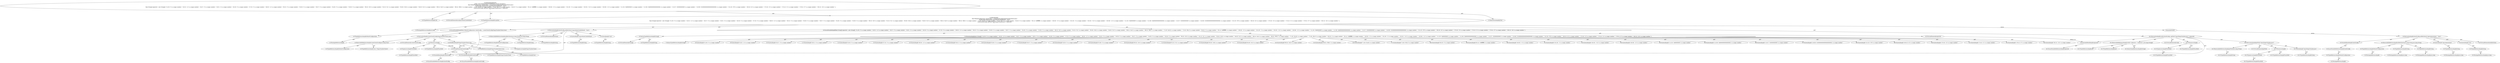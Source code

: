 digraph "testIgnoreHashCodeMethod#?" {
0 [label="3:CtTypeReferenceImpl@void" shape=ellipse]
1 [label="3:CtVirtualElement@testIgnoreHashCodeMethod" shape=ellipse]
2 [label="3:CtTypeReferenceImpl@Exception" shape=ellipse]
3 [label="3:CtPackageReferenceImpl@java.lang" shape=ellipse]
4 [label="4:CtTypeReferenceImpl@DefaultConfiguration" shape=ellipse]
5 [label="4:CtPackageReferenceImpl@" shape=ellipse]
6 [label="4:CtExecutableReferenceImpl@createCheckConfig(java.lang.Class)" shape=ellipse]
7 [label="4:CtTypeReferenceImpl@DefaultConfiguration" shape=ellipse]
8 [label="4:CtTypeReferenceImpl@Class<MagicNumberCheck>" shape=ellipse]
9 [label="4:CtVirtualElement@createCheckConfig" shape=ellipse]
10 [label="4:CtTypeAccessImpl@PlaceHold" shape=ellipse]
11 [label="4:CtTypeReferenceImpl@PlaceHold" shape=ellipse]
12 [label="4:CtThisAccessImpl@" shape=ellipse]
13 [label="4:CtTypeReferenceImpl@PlaceHold" shape=ellipse]
14 [label="4:CtFieldReferenceImpl@MagicNumberCheck.class" shape=ellipse]
15 [label="4:CtTypeReferenceImpl@MagicNumberCheck" shape=ellipse]
16 [label="4:CtTypeReferenceImpl@Class" shape=ellipse]
17 [label="4:CtFieldReadImpl@MagicNumberCheck.class" shape=ellipse]
18 [label="4:CtTypeAccessImpl@MagicNumberCheck" shape=ellipse]
19 [label="4:CtInvocationImpl@createCheckConfig(MagicNumberCheck.class)" shape=ellipse]
20 [label="4:CtVirtualElement@checkConfig" shape=ellipse]
21 [label="4:CtLocalVariableImpl@final DefaultConfiguration checkConfig = createCheckConfig(MagicNumberCheck.class)" shape=ellipse]
22 [label="5:CtExecutableReferenceImpl@addAttribute(java.lang.String,java.lang.String)" shape=ellipse]
23 [label="5:CtTypeReferenceImpl@DefaultConfiguration" shape=ellipse]
24 [label="5:CtTypeReferenceImpl@String" shape=ellipse]
25 [label="5:CtTypeReferenceImpl@String" shape=ellipse]
26 [label="5:CtVirtualElement@addAttribute" shape=ellipse]
27 [label="5:CtVariableReadImpl@checkConfig" shape=ellipse]
28 [label="5:CtLocalVariableReferenceImpl@checkConfig" shape=ellipse]
29 [label="5:CtLiteralImpl@\"ignoreHashCodeMethod\"" shape=ellipse]
30 [label="5:CtTypeReferenceImpl@String" shape=ellipse]
31 [label="5:CtLiteralImpl@\"true\"" shape=ellipse]
32 [label="5:CtTypeReferenceImpl@String" shape=ellipse]
33 [label="5:CtInvocationImpl@checkConfig.addAttribute(\"ignoreHashCodeMethod\", \"true\")" shape=ellipse]
34 [label="6:CtVirtualElement@String[]" shape=ellipse]
35 [label="6:CtArrayTypeReferenceImpl@String[]" shape=ellipse]
36 [label="6:CtTypeReferenceImpl@String" shape=ellipse]
37 [label="7:CtNewArrayImpl@new String[]\{ \"41:26: '3' is a magic number.\", \"42:32: '1.5' is a magic number.\", \"43:27: '3' is a magic number.\", \"43:31: '4' is a magic number.\", \"45:29: '3' is a magic number.\", \"47:23: '3' is a magic number.\", \"48:26: '1.5' is a magic number.\", \"50:22: '3' is a magic number.\", \"50:29: '5' is a magic number.\", \"50:37: '3' is a magic number.\", \"54:26: '3' is a magic number.\", \"55:39: '3' is a magic number.\", \"60:25: '010' is a magic number.\", \"61:25: '011' is a magic number.\", \"63:30: '010L' is a magic number.\", \"64:30: '011l' is a magic number.\", \"68:24: '0x10' is a magic number.\", \"69:24: '0X011' is a magic number.\", \"71:29: '0x10L' is a magic number.\", \"72:29: '0X11l' is a magic number.\", \"85:28: '3' is a magic number.\", \"92:14: '0xffffffffL' is a magic number.\", \"100:30: '+3' is a magic number.\", \"101:29: '-2' is a magic number.\", \"102:35: '+3.5' is a magic number.\", \"103:36: '-2.5' is a magic number.\", \"111:35: '0x80000000' is a magic number.\", \"112:36: '0x8000000000000000L' is a magic number.\", \"115:37: '020000000000' is a magic number.\", \"116:38: '01000000000000000000000L' is a magic number.\", \"131:20: '378' is a magic number.\", \"165:16: '42' is a magic number.\", \"170:16: '13' is a magic number.\", \"174:15: '21' is a magic number.\", \"178:15: '37' is a magic number.\", \"182:15: '101' is a magic number.\" \}" shape=ellipse]
38 [label="7:CtArrayTypeReferenceImpl@String[]" shape=ellipse]
39 [label="8:CtLiteralImpl@\"41:26: '3' is a magic number.\"" shape=ellipse]
40 [label="9:CtLiteralImpl@\"42:32: '1.5' is a magic number.\"" shape=ellipse]
41 [label="10:CtLiteralImpl@\"43:27: '3' is a magic number.\"" shape=ellipse]
42 [label="11:CtLiteralImpl@\"43:31: '4' is a magic number.\"" shape=ellipse]
43 [label="12:CtLiteralImpl@\"45:29: '3' is a magic number.\"" shape=ellipse]
44 [label="13:CtLiteralImpl@\"47:23: '3' is a magic number.\"" shape=ellipse]
45 [label="14:CtLiteralImpl@\"48:26: '1.5' is a magic number.\"" shape=ellipse]
46 [label="15:CtLiteralImpl@\"50:22: '3' is a magic number.\"" shape=ellipse]
47 [label="16:CtLiteralImpl@\"50:29: '5' is a magic number.\"" shape=ellipse]
48 [label="17:CtLiteralImpl@\"50:37: '3' is a magic number.\"" shape=ellipse]
49 [label="18:CtLiteralImpl@\"54:26: '3' is a magic number.\"" shape=ellipse]
50 [label="19:CtLiteralImpl@\"55:39: '3' is a magic number.\"" shape=ellipse]
51 [label="20:CtLiteralImpl@\"60:25: '010' is a magic number.\"" shape=ellipse]
52 [label="21:CtLiteralImpl@\"61:25: '011' is a magic number.\"" shape=ellipse]
53 [label="22:CtLiteralImpl@\"63:30: '010L' is a magic number.\"" shape=ellipse]
54 [label="23:CtLiteralImpl@\"64:30: '011l' is a magic number.\"" shape=ellipse]
55 [label="24:CtLiteralImpl@\"68:24: '0x10' is a magic number.\"" shape=ellipse]
56 [label="25:CtLiteralImpl@\"69:24: '0X011' is a magic number.\"" shape=ellipse]
57 [label="26:CtLiteralImpl@\"71:29: '0x10L' is a magic number.\"" shape=ellipse]
58 [label="27:CtLiteralImpl@\"72:29: '0X11l' is a magic number.\"" shape=ellipse]
59 [label="28:CtLiteralImpl@\"85:28: '3' is a magic number.\"" shape=ellipse]
60 [label="29:CtLiteralImpl@\"92:14: '0xffffffffL' is a magic number.\"" shape=ellipse]
61 [label="30:CtLiteralImpl@\"100:30: '+3' is a magic number.\"" shape=ellipse]
62 [label="31:CtLiteralImpl@\"101:29: '-2' is a magic number.\"" shape=ellipse]
63 [label="32:CtLiteralImpl@\"102:35: '+3.5' is a magic number.\"" shape=ellipse]
64 [label="33:CtLiteralImpl@\"103:36: '-2.5' is a magic number.\"" shape=ellipse]
65 [label="34:CtLiteralImpl@\"111:35: '0x80000000' is a magic number.\"" shape=ellipse]
66 [label="35:CtLiteralImpl@\"112:36: '0x8000000000000000L' is a magic number.\"" shape=ellipse]
67 [label="36:CtLiteralImpl@\"115:37: '020000000000' is a magic number.\"" shape=ellipse]
68 [label="37:CtLiteralImpl@\"116:38: '01000000000000000000000L' is a magic number.\"" shape=ellipse]
69 [label="38:CtLiteralImpl@\"131:20: '378' is a magic number.\"" shape=ellipse]
70 [label="39:CtLiteralImpl@\"165:16: '42' is a magic number.\"" shape=ellipse]
71 [label="40:CtLiteralImpl@\"170:16: '13' is a magic number.\"" shape=ellipse]
72 [label="41:CtLiteralImpl@\"174:15: '21' is a magic number.\"" shape=ellipse]
73 [label="42:CtLiteralImpl@\"178:15: '37' is a magic number.\"" shape=ellipse]
74 [label="43:CtLiteralImpl@\"182:15: '101' is a magic number.\"" shape=ellipse]
75 [label="6:CtVirtualElement@expected" shape=ellipse]
76 [label="6:CtLocalVariableImpl@final String[] expected = new String[]\{ \"41:26: '3' is a magic number.\", \"42:32: '1.5' is a magic number.\", \"43:27: '3' is a magic number.\", \"43:31: '4' is a magic number.\", \"45:29: '3' is a magic number.\", \"47:23: '3' is a magic number.\", \"48:26: '1.5' is a magic number.\", \"50:22: '3' is a magic number.\", \"50:29: '5' is a magic number.\", \"50:37: '3' is a magic number.\", \"54:26: '3' is a magic number.\", \"55:39: '3' is a magic number.\", \"60:25: '010' is a magic number.\", \"61:25: '011' is a magic number.\", \"63:30: '010L' is a magic number.\", \"64:30: '011l' is a magic number.\", \"68:24: '0x10' is a magic number.\", \"69:24: '0X011' is a magic number.\", \"71:29: '0x10L' is a magic number.\", \"72:29: '0X11l' is a magic number.\", \"85:28: '3' is a magic number.\", \"92:14: '0xffffffffL' is a magic number.\", \"100:30: '+3' is a magic number.\", \"101:29: '-2' is a magic number.\", \"102:35: '+3.5' is a magic number.\", \"103:36: '-2.5' is a magic number.\", \"111:35: '0x80000000' is a magic number.\", \"112:36: '0x8000000000000000L' is a magic number.\", \"115:37: '020000000000' is a magic number.\", \"116:38: '01000000000000000000000L' is a magic number.\", \"131:20: '378' is a magic number.\", \"165:16: '42' is a magic number.\", \"170:16: '13' is a magic number.\", \"174:15: '21' is a magic number.\", \"178:15: '37' is a magic number.\", \"182:15: '101' is a magic number.\" \}" shape=ellipse]
77 [label="45:CtExecutableReferenceImpl@verify(<unknown>,<unknown>,java.lang.String[])" shape=ellipse]
78 [label="45:CtTypeReferenceImpl@null" shape=ellipse]
79 [label="45:CtTypeReferenceImpl@null" shape=ellipse]
80 [label="45:CtArrayTypeReferenceImpl@String[]" shape=ellipse]
81 [label="45:CtVirtualElement@verify" shape=ellipse]
82 [label="45:CtTypeAccessImpl@PlaceHold" shape=ellipse]
83 [label="45:CtTypeReferenceImpl@PlaceHold" shape=ellipse]
84 [label="45:CtThisAccessImpl@" shape=ellipse]
85 [label="45:CtTypeReferenceImpl@PlaceHold" shape=ellipse]
86 [label="45:CtVariableReadImpl@checkConfig" shape=ellipse]
87 [label="45:CtLocalVariableReferenceImpl@checkConfig" shape=ellipse]
88 [label="45:CtExecutableReferenceImpl@getPath(java.lang.String)" shape=ellipse]
89 [label="45:CtTypeReferenceImpl@String" shape=ellipse]
90 [label="45:CtVirtualElement@getPath" shape=ellipse]
91 [label="45:CtTypeAccessImpl@PlaceHold" shape=ellipse]
92 [label="45:CtTypeReferenceImpl@PlaceHold" shape=ellipse]
93 [label="45:CtThisAccessImpl@" shape=ellipse]
94 [label="45:CtTypeReferenceImpl@PlaceHold" shape=ellipse]
95 [label="45:CtLiteralImpl@\"InputMagicNumber.java\"" shape=ellipse]
96 [label="45:CtTypeReferenceImpl@String" shape=ellipse]
97 [label="45:CtInvocationImpl@getPath(\"InputMagicNumber.java\")" shape=ellipse]
98 [label="45:CtVariableReadImpl@expected" shape=ellipse]
99 [label="45:CtLocalVariableReferenceImpl@expected" shape=ellipse]
100 [label="45:CtInvocationImpl@verify(checkConfig, getPath(\"InputMagicNumber.java\"), expected)" shape=ellipse]
101 [label="3:CtBlockImpl@\{
    final DefaultConfiguration checkConfig = createCheckConfig(MagicNumberCheck.class);
    checkConfig.addAttribute(\"ignoreHashCodeMethod\", \"true\");
    final String[] expected = new String[]\{ \"41:26: '3' is a magic number.\", \"42:32: '1.5' is a magic number.\", \"43:27: '3' is a magic number.\", \"43:31: '4' is a magic number.\", \"45:29: '3' is a magic number.\", \"47:23: '3' is a magic number.\", \"48:26: '1.5' is a magic number.\", \"50:22: '3' is a magic number.\", \"50:29: '5' is a magic number.\", \"50:37: '3' is a magic number.\", \"54:26: '3' is a magic number.\", \"55:39: '3' is a magic number.\", \"60:25: '010' is a magic number.\", \"61:25: '011' is a magic number.\", \"63:30: '010L' is a magic number.\", \"64:30: '011l' is a magic number.\", \"68:24: '0x10' is a magic number.\", \"69:24: '0X011' is a magic number.\", \"71:29: '0x10L' is a magic number.\", \"72:29: '0X11l' is a magic number.\", \"85:28: '3' is a magic number.\", \"92:14: '0xffffffffL' is a magic number.\", \"100:30: '+3' is a magic number.\", \"101:29: '-2' is a magic number.\", \"102:35: '+3.5' is a magic number.\", \"103:36: '-2.5' is a magic number.\", \"111:35: '0x80000000' is a magic number.\", \"112:36: '0x8000000000000000L' is a magic number.\", \"115:37: '020000000000' is a magic number.\", \"116:38: '01000000000000000000000L' is a magic number.\", \"131:20: '378' is a magic number.\", \"165:16: '42' is a magic number.\", \"170:16: '13' is a magic number.\", \"174:15: '21' is a magic number.\", \"178:15: '37' is a magic number.\", \"182:15: '101' is a magic number.\" \};
    verify(checkConfig, getPath(\"InputMagicNumber.java\"), expected);
\}" shape=ellipse]
102 [label="3:CtMethodImpl@@Test
public void testIgnoreHashCodeMethod() throws Exception \{
    final DefaultConfiguration checkConfig = createCheckConfig(MagicNumberCheck.class);
    checkConfig.addAttribute(\"ignoreHashCodeMethod\", \"true\");
    final String[] expected = new String[]\{ \"41:26: '3' is a magic number.\", \"42:32: '1.5' is a magic number.\", \"43:27: '3' is a magic number.\", \"43:31: '4' is a magic number.\", \"45:29: '3' is a magic number.\", \"47:23: '3' is a magic number.\", \"48:26: '1.5' is a magic number.\", \"50:22: '3' is a magic number.\", \"50:29: '5' is a magic number.\", \"50:37: '3' is a magic number.\", \"54:26: '3' is a magic number.\", \"55:39: '3' is a magic number.\", \"60:25: '010' is a magic number.\", \"61:25: '011' is a magic number.\", \"63:30: '010L' is a magic number.\", \"64:30: '011l' is a magic number.\", \"68:24: '0x10' is a magic number.\", \"69:24: '0X011' is a magic number.\", \"71:29: '0x10L' is a magic number.\", \"72:29: '0X11l' is a magic number.\", \"85:28: '3' is a magic number.\", \"92:14: '0xffffffffL' is a magic number.\", \"100:30: '+3' is a magic number.\", \"101:29: '-2' is a magic number.\", \"102:35: '+3.5' is a magic number.\", \"103:36: '-2.5' is a magic number.\", \"111:35: '0x80000000' is a magic number.\", \"112:36: '0x8000000000000000L' is a magic number.\", \"115:37: '020000000000' is a magic number.\", \"116:38: '01000000000000000000000L' is a magic number.\", \"131:20: '378' is a magic number.\", \"165:16: '42' is a magic number.\", \"170:16: '13' is a magic number.\", \"174:15: '21' is a magic number.\", \"178:15: '37' is a magic number.\", \"182:15: '101' is a magic number.\" \};
    verify(checkConfig, getPath(\"InputMagicNumber.java\"), expected);
\}" shape=ellipse]
103 [label="2:CtAnnotationImpl@@Test" shape=ellipse]
104 [label="6:Insert@INSERT" shape=ellipse]
105 [label="6:CtPackageReferenceImpl@" shape=ellipse]
106 [label="6:CtTypeReferenceImpl@DefaultConfiguration" shape=ellipse]
107 [label="6:CtLocalVariableReferenceImpl@checkConfig" shape=ellipse]
108 [label="6:CtVariableReadImpl@checkConfig" shape=ellipse]
109 [label="6:CtPackageReferenceImpl@" shape=ellipse]
110 [label="6:CtTypeReferenceImpl@DefaultConfiguration" shape=ellipse]
111 [label="6:CtPackageReferenceImpl@java.lang" shape=ellipse]
112 [label="6:CtTypeReferenceImpl@String" shape=ellipse]
113 [label="6:CtPackageReferenceImpl@java.lang" shape=ellipse]
114 [label="6:CtTypeReferenceImpl@String" shape=ellipse]
115 [label="6:CtExecutableReferenceImpl@addAttribute(java.lang.String,java.lang.String)" shape=ellipse]
116 [label="6:CtPackageReferenceImpl@java.lang" shape=ellipse]
117 [label="6:CtTypeReferenceImpl@String" shape=ellipse]
118 [label="6:CtLiteralImpl@\"ignoreAnnotation\"" shape=ellipse]
119 [label="6:CtPackageReferenceImpl@java.lang" shape=ellipse]
120 [label="6:CtTypeReferenceImpl@String" shape=ellipse]
121 [label="6:CtLiteralImpl@\"true\"" shape=ellipse]
122 [label="6:CtInvocationImpl@checkConfig.addAttribute(\"ignoreAnnotation\", \"true\")" shape=ellipse]
123 [label="6:CtVirtualElement@addAttribute" shape=ellipse]
2 -> 3 [label="AST"];
4 -> 5 [label="AST"];
6 -> 7 [label="AST"];
6 -> 8 [label="AST"];
10 -> 11 [label="AST"];
12 -> 13 [label="AST"];
12 -> 10 [label="AST"];
12 -> 20 [label="Data Dep"];
14 -> 15 [label="AST"];
14 -> 16 [label="AST"];
17 -> 18 [label="AST"];
17 -> 14 [label="AST"];
17 -> 20 [label="Data Dep"];
19 -> 9 [label="AST"];
19 -> 12 [label="AST"];
19 -> 6 [label="AST"];
19 -> 17 [label="AST"];
20 -> 27 [label="Define-Use"];
20 -> 86 [label="Define-Use"];
21 -> 20 [label="AST"];
21 -> 4 [label="AST"];
21 -> 19 [label="AST"];
22 -> 23 [label="AST"];
22 -> 24 [label="AST"];
22 -> 25 [label="AST"];
27 -> 28 [label="AST"];
29 -> 30 [label="AST"];
31 -> 32 [label="AST"];
33 -> 26 [label="AST"];
33 -> 27 [label="AST"];
33 -> 22 [label="AST"];
33 -> 29 [label="AST"];
33 -> 31 [label="AST"];
35 -> 34 [label="AST"];
35 -> 36 [label="AST"];
37 -> 38 [label="AST"];
37 -> 39 [label="AST"];
37 -> 40 [label="AST"];
37 -> 41 [label="AST"];
37 -> 42 [label="AST"];
37 -> 43 [label="AST"];
37 -> 44 [label="AST"];
37 -> 45 [label="AST"];
37 -> 46 [label="AST"];
37 -> 47 [label="AST"];
37 -> 48 [label="AST"];
37 -> 49 [label="AST"];
37 -> 50 [label="AST"];
37 -> 51 [label="AST"];
37 -> 52 [label="AST"];
37 -> 53 [label="AST"];
37 -> 54 [label="AST"];
37 -> 55 [label="AST"];
37 -> 56 [label="AST"];
37 -> 57 [label="AST"];
37 -> 58 [label="AST"];
37 -> 59 [label="AST"];
37 -> 60 [label="AST"];
37 -> 61 [label="AST"];
37 -> 62 [label="AST"];
37 -> 63 [label="AST"];
37 -> 64 [label="AST"];
37 -> 65 [label="AST"];
37 -> 66 [label="AST"];
37 -> 67 [label="AST"];
37 -> 68 [label="AST"];
37 -> 69 [label="AST"];
37 -> 70 [label="AST"];
37 -> 71 [label="AST"];
37 -> 72 [label="AST"];
37 -> 73 [label="AST"];
37 -> 74 [label="AST"];
75 -> 98 [label="Define-Use"];
76 -> 75 [label="AST"];
76 -> 35 [label="AST"];
76 -> 37 [label="AST"];
77 -> 78 [label="AST"];
77 -> 79 [label="AST"];
77 -> 80 [label="AST"];
82 -> 83 [label="AST"];
84 -> 85 [label="AST"];
84 -> 82 [label="AST"];
86 -> 87 [label="AST"];
88 -> 89 [label="AST"];
91 -> 92 [label="AST"];
93 -> 94 [label="AST"];
93 -> 91 [label="AST"];
95 -> 96 [label="AST"];
97 -> 90 [label="AST"];
97 -> 93 [label="AST"];
97 -> 88 [label="AST"];
97 -> 95 [label="AST"];
98 -> 99 [label="AST"];
100 -> 81 [label="AST"];
100 -> 84 [label="AST"];
100 -> 77 [label="AST"];
100 -> 86 [label="AST"];
100 -> 97 [label="AST"];
100 -> 98 [label="AST"];
101 -> 21 [label="AST"];
101 -> 33 [label="AST"];
101 -> 76 [label="AST"];
101 -> 100 [label="AST"];
101 -> 104 [label="Action"];
102 -> 1 [label="AST"];
102 -> 103 [label="AST"];
102 -> 0 [label="AST"];
102 -> 2 [label="AST"];
102 -> 101 [label="AST"];
104 -> 122 [label="Action"];
106 -> 105 [label="AST"];
107 -> 106 [label="AST"];
108 -> 107 [label="AST"];
110 -> 109 [label="AST"];
112 -> 111 [label="AST"];
114 -> 113 [label="AST"];
115 -> 110 [label="AST"];
115 -> 112 [label="AST"];
115 -> 114 [label="AST"];
117 -> 116 [label="AST"];
118 -> 117 [label="AST"];
120 -> 119 [label="AST"];
121 -> 120 [label="AST"];
122 -> 123 [label="AST"];
122 -> 108 [label="AST"];
122 -> 115 [label="AST"];
122 -> 118 [label="AST"];
122 -> 121 [label="AST"];
}